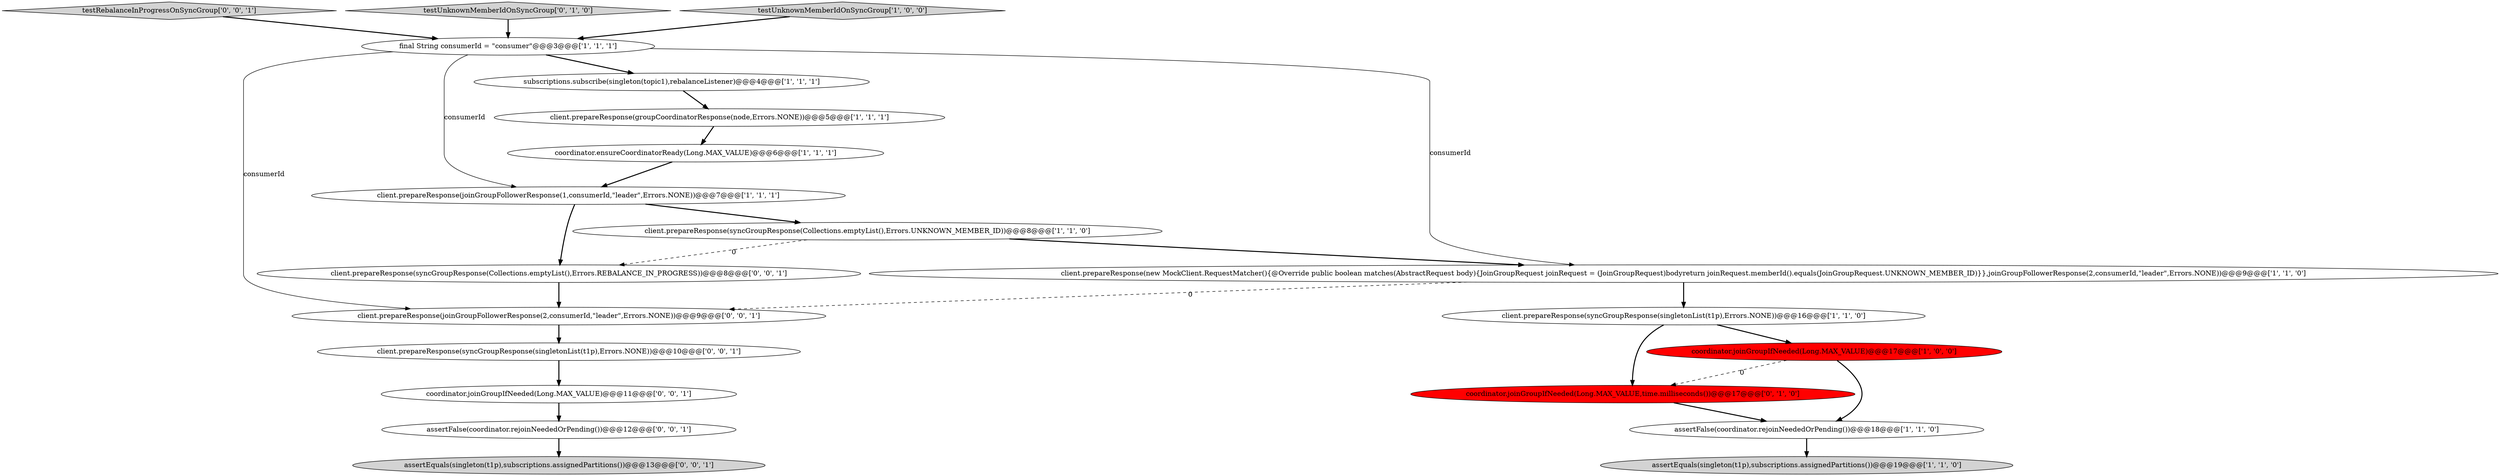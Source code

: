 digraph {
18 [style = filled, label = "client.prepareResponse(syncGroupResponse(Collections.emptyList(),Errors.REBALANCE_IN_PROGRESS))@@@8@@@['0', '0', '1']", fillcolor = white, shape = ellipse image = "AAA0AAABBB3BBB"];
17 [style = filled, label = "coordinator.joinGroupIfNeeded(Long.MAX_VALUE)@@@11@@@['0', '0', '1']", fillcolor = white, shape = ellipse image = "AAA0AAABBB3BBB"];
15 [style = filled, label = "testRebalanceInProgressOnSyncGroup['0', '0', '1']", fillcolor = lightgray, shape = diamond image = "AAA0AAABBB3BBB"];
6 [style = filled, label = "client.prepareResponse(syncGroupResponse(Collections.emptyList(),Errors.UNKNOWN_MEMBER_ID))@@@8@@@['1', '1', '0']", fillcolor = white, shape = ellipse image = "AAA0AAABBB1BBB"];
13 [style = filled, label = "testUnknownMemberIdOnSyncGroup['0', '1', '0']", fillcolor = lightgray, shape = diamond image = "AAA0AAABBB2BBB"];
3 [style = filled, label = "final String consumerId = \"consumer\"@@@3@@@['1', '1', '1']", fillcolor = white, shape = ellipse image = "AAA0AAABBB1BBB"];
11 [style = filled, label = "coordinator.ensureCoordinatorReady(Long.MAX_VALUE)@@@6@@@['1', '1', '1']", fillcolor = white, shape = ellipse image = "AAA0AAABBB1BBB"];
2 [style = filled, label = "assertEquals(singleton(t1p),subscriptions.assignedPartitions())@@@19@@@['1', '1', '0']", fillcolor = lightgray, shape = ellipse image = "AAA0AAABBB1BBB"];
1 [style = filled, label = "assertFalse(coordinator.rejoinNeededOrPending())@@@18@@@['1', '1', '0']", fillcolor = white, shape = ellipse image = "AAA0AAABBB1BBB"];
16 [style = filled, label = "client.prepareResponse(syncGroupResponse(singletonList(t1p),Errors.NONE))@@@10@@@['0', '0', '1']", fillcolor = white, shape = ellipse image = "AAA0AAABBB3BBB"];
20 [style = filled, label = "assertEquals(singleton(t1p),subscriptions.assignedPartitions())@@@13@@@['0', '0', '1']", fillcolor = lightgray, shape = ellipse image = "AAA0AAABBB3BBB"];
14 [style = filled, label = "client.prepareResponse(joinGroupFollowerResponse(2,consumerId,\"leader\",Errors.NONE))@@@9@@@['0', '0', '1']", fillcolor = white, shape = ellipse image = "AAA0AAABBB3BBB"];
4 [style = filled, label = "testUnknownMemberIdOnSyncGroup['1', '0', '0']", fillcolor = lightgray, shape = diamond image = "AAA0AAABBB1BBB"];
9 [style = filled, label = "client.prepareResponse(joinGroupFollowerResponse(1,consumerId,\"leader\",Errors.NONE))@@@7@@@['1', '1', '1']", fillcolor = white, shape = ellipse image = "AAA0AAABBB1BBB"];
12 [style = filled, label = "coordinator.joinGroupIfNeeded(Long.MAX_VALUE,time.milliseconds())@@@17@@@['0', '1', '0']", fillcolor = red, shape = ellipse image = "AAA1AAABBB2BBB"];
19 [style = filled, label = "assertFalse(coordinator.rejoinNeededOrPending())@@@12@@@['0', '0', '1']", fillcolor = white, shape = ellipse image = "AAA0AAABBB3BBB"];
5 [style = filled, label = "subscriptions.subscribe(singleton(topic1),rebalanceListener)@@@4@@@['1', '1', '1']", fillcolor = white, shape = ellipse image = "AAA0AAABBB1BBB"];
0 [style = filled, label = "client.prepareResponse(new MockClient.RequestMatcher(){@Override public boolean matches(AbstractRequest body){JoinGroupRequest joinRequest = (JoinGroupRequest)bodyreturn joinRequest.memberId().equals(JoinGroupRequest.UNKNOWN_MEMBER_ID)}},joinGroupFollowerResponse(2,consumerId,\"leader\",Errors.NONE))@@@9@@@['1', '1', '0']", fillcolor = white, shape = ellipse image = "AAA0AAABBB1BBB"];
10 [style = filled, label = "client.prepareResponse(groupCoordinatorResponse(node,Errors.NONE))@@@5@@@['1', '1', '1']", fillcolor = white, shape = ellipse image = "AAA0AAABBB1BBB"];
7 [style = filled, label = "client.prepareResponse(syncGroupResponse(singletonList(t1p),Errors.NONE))@@@16@@@['1', '1', '0']", fillcolor = white, shape = ellipse image = "AAA0AAABBB1BBB"];
8 [style = filled, label = "coordinator.joinGroupIfNeeded(Long.MAX_VALUE)@@@17@@@['1', '0', '0']", fillcolor = red, shape = ellipse image = "AAA1AAABBB1BBB"];
14->16 [style = bold, label=""];
5->10 [style = bold, label=""];
4->3 [style = bold, label=""];
3->14 [style = solid, label="consumerId"];
7->12 [style = bold, label=""];
19->20 [style = bold, label=""];
8->12 [style = dashed, label="0"];
6->0 [style = bold, label=""];
16->17 [style = bold, label=""];
11->9 [style = bold, label=""];
7->8 [style = bold, label=""];
12->1 [style = bold, label=""];
15->3 [style = bold, label=""];
17->19 [style = bold, label=""];
9->6 [style = bold, label=""];
0->7 [style = bold, label=""];
6->18 [style = dashed, label="0"];
0->14 [style = dashed, label="0"];
8->1 [style = bold, label=""];
3->5 [style = bold, label=""];
3->0 [style = solid, label="consumerId"];
9->18 [style = bold, label=""];
13->3 [style = bold, label=""];
3->9 [style = solid, label="consumerId"];
1->2 [style = bold, label=""];
18->14 [style = bold, label=""];
10->11 [style = bold, label=""];
}
